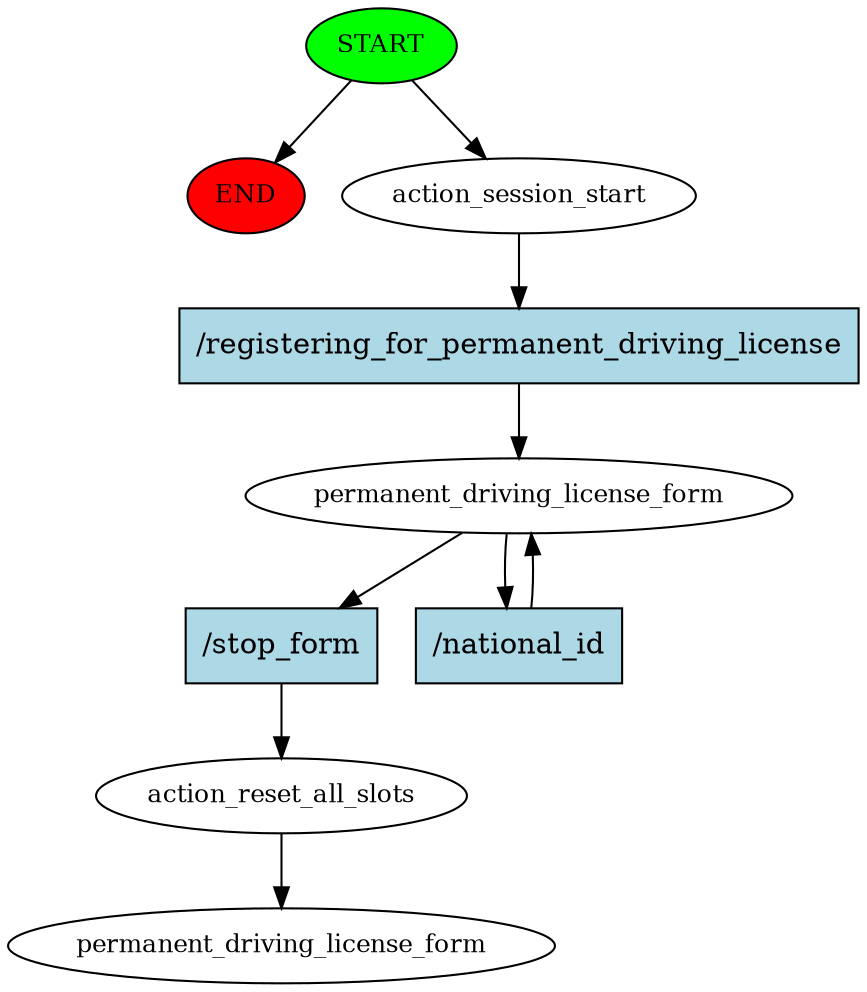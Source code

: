 digraph  {
0 [class="start active", fillcolor=green, fontsize=12, label=START, style=filled];
"-1" [class=end, fillcolor=red, fontsize=12, label=END, style=filled];
1 [class=active, fontsize=12, label=action_session_start];
2 [class=active, fontsize=12, label=permanent_driving_license_form];
4 [class=active, fontsize=12, label=action_reset_all_slots];
5 [class="dashed active", fontsize=12, label=permanent_driving_license_form];
6 [class="intent active", fillcolor=lightblue, label="/registering_for_permanent_driving_license", shape=rect, style=filled];
7 [class="intent active", fillcolor=lightblue, label="/stop_form", shape=rect, style=filled];
8 [class="intent active", fillcolor=lightblue, label="/national_id", shape=rect, style=filled];
0 -> "-1"  [class="", key=NONE, label=""];
0 -> 1  [class=active, key=NONE, label=""];
1 -> 6  [class=active, key=0];
2 -> 7  [class=active, key=0];
2 -> 8  [class=active, key=0];
4 -> 5  [class=active, key=NONE, label=""];
6 -> 2  [class=active, key=0];
7 -> 4  [class=active, key=0];
8 -> 2  [class=active, key=0];
}
